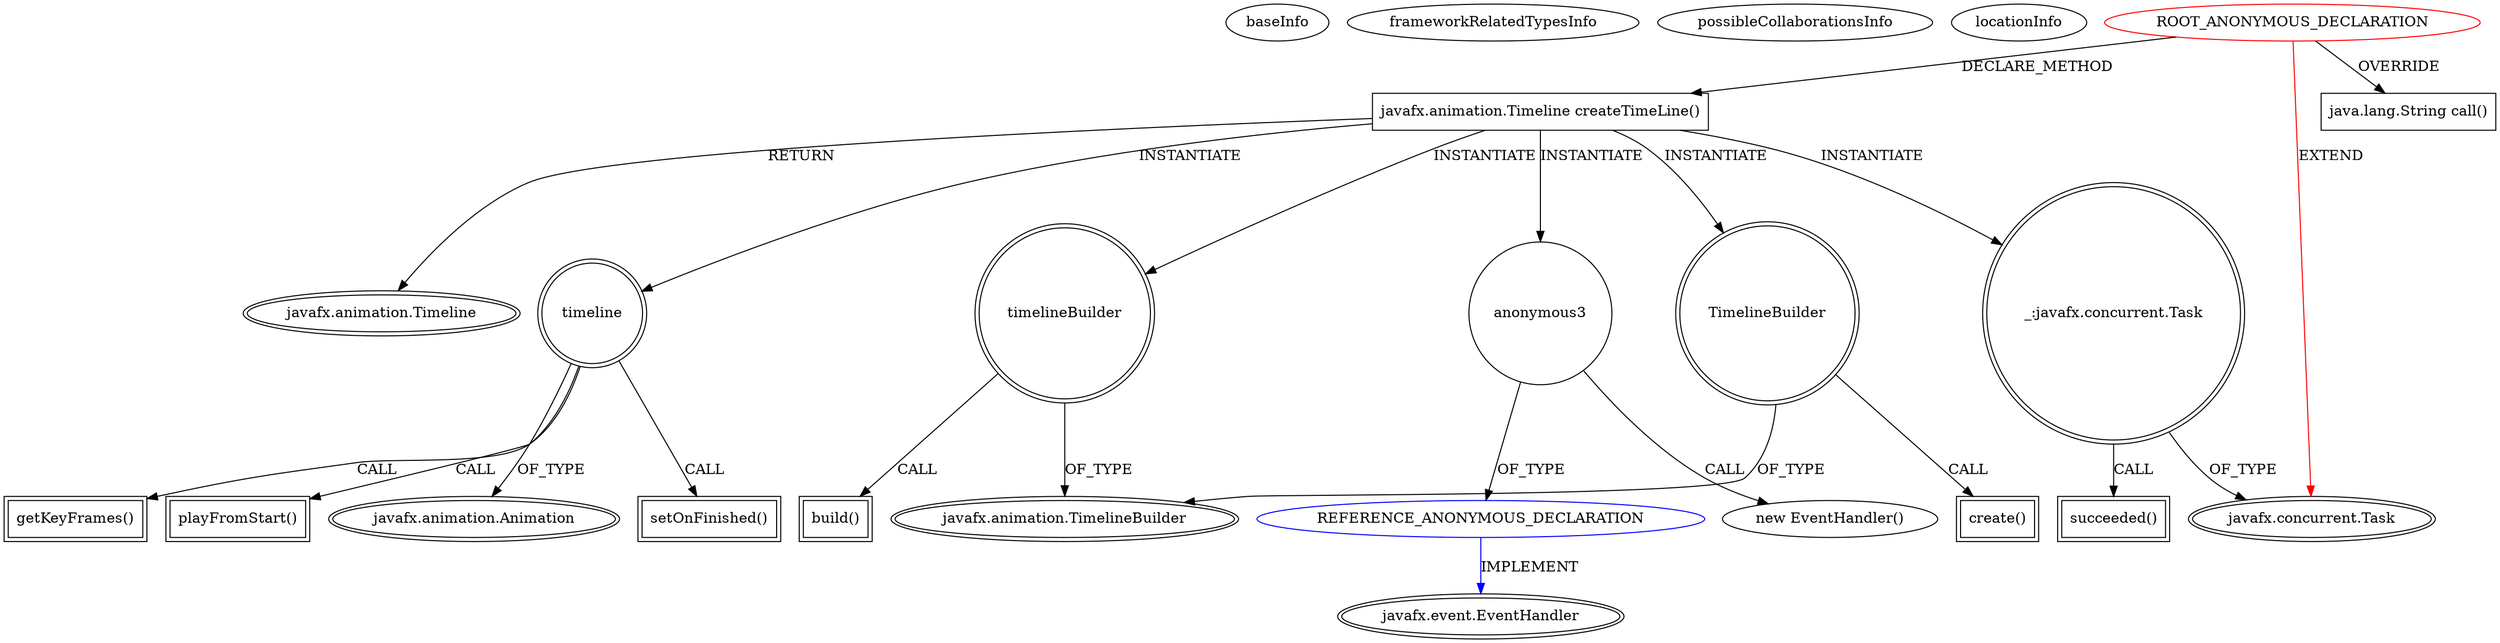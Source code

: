 digraph {
baseInfo[graphId=4269,category="extension_graph",isAnonymous=true,possibleRelation=true]
frameworkRelatedTypesInfo[0="javafx.concurrent.Task"]
possibleCollaborationsInfo[0="4269~CLIENT_METHOD_DECLARATION-INSTANTIATION-~javafx.concurrent.Task ~javafx.event.EventHandler ~true~true"]
locationInfo[projectName="stepanovdg-VisualJadeMotionModel",filePath="/stepanovdg-VisualJadeMotionModel/VisualJadeMotionModel-master/src/by/bsu/kurs/stepanov/visualisation/AtomicTimelineService.java",contextSignature="javafx.concurrent.Task createTask()",graphId="4269"]
0[label="ROOT_ANONYMOUS_DECLARATION",vertexType="ROOT_ANONYMOUS_DECLARATION",isFrameworkType=false,color=red]
1[label="javafx.concurrent.Task",vertexType="FRAMEWORK_CLASS_TYPE",isFrameworkType=true,peripheries=2]
2[label="java.lang.String call()",vertexType="OVERRIDING_METHOD_DECLARATION",isFrameworkType=false,shape=box]
3[label="javafx.animation.Timeline createTimeLine()",vertexType="CLIENT_METHOD_DECLARATION",isFrameworkType=false,shape=box]
4[label="javafx.animation.Timeline",vertexType="FRAMEWORK_CLASS_TYPE",isFrameworkType=true,peripheries=2]
5[label="TimelineBuilder",vertexType="VARIABLE_EXPRESION",isFrameworkType=true,peripheries=2,shape=circle]
7[label="javafx.animation.TimelineBuilder",vertexType="FRAMEWORK_CLASS_TYPE",isFrameworkType=true,peripheries=2]
6[label="create()",vertexType="INSIDE_CALL",isFrameworkType=true,peripheries=2,shape=box]
8[label="timelineBuilder",vertexType="VARIABLE_EXPRESION",isFrameworkType=true,peripheries=2,shape=circle]
9[label="build()",vertexType="INSIDE_CALL",isFrameworkType=true,peripheries=2,shape=box]
11[label="timeline",vertexType="VARIABLE_EXPRESION",isFrameworkType=true,peripheries=2,shape=circle]
13[label="javafx.animation.Animation",vertexType="FRAMEWORK_CLASS_TYPE",isFrameworkType=true,peripheries=2]
12[label="setOnFinished()",vertexType="INSIDE_CALL",isFrameworkType=true,peripheries=2,shape=box]
15[label="anonymous3",vertexType="VARIABLE_EXPRESION",isFrameworkType=false,shape=circle]
16[label="REFERENCE_ANONYMOUS_DECLARATION",vertexType="REFERENCE_ANONYMOUS_DECLARATION",isFrameworkType=false,color=blue]
17[label="javafx.event.EventHandler",vertexType="FRAMEWORK_INTERFACE_TYPE",isFrameworkType=true,peripheries=2]
14[label="new EventHandler()",vertexType="CONSTRUCTOR_CALL",isFrameworkType=false]
18[label="_:javafx.concurrent.Task",vertexType="VARIABLE_EXPRESION",isFrameworkType=true,peripheries=2,shape=circle]
19[label="succeeded()",vertexType="INSIDE_CALL",isFrameworkType=true,peripheries=2,shape=box]
22[label="getKeyFrames()",vertexType="INSIDE_CALL",isFrameworkType=true,peripheries=2,shape=box]
24[label="playFromStart()",vertexType="INSIDE_CALL",isFrameworkType=true,peripheries=2,shape=box]
0->1[label="EXTEND",color=red]
0->2[label="OVERRIDE"]
0->3[label="DECLARE_METHOD"]
3->4[label="RETURN"]
3->5[label="INSTANTIATE"]
5->7[label="OF_TYPE"]
5->6[label="CALL"]
3->8[label="INSTANTIATE"]
8->7[label="OF_TYPE"]
8->9[label="CALL"]
3->11[label="INSTANTIATE"]
11->13[label="OF_TYPE"]
11->12[label="CALL"]
3->15[label="INSTANTIATE"]
16->17[label="IMPLEMENT",color=blue]
15->16[label="OF_TYPE"]
15->14[label="CALL"]
3->18[label="INSTANTIATE"]
18->1[label="OF_TYPE"]
18->19[label="CALL"]
11->22[label="CALL"]
11->24[label="CALL"]
}
